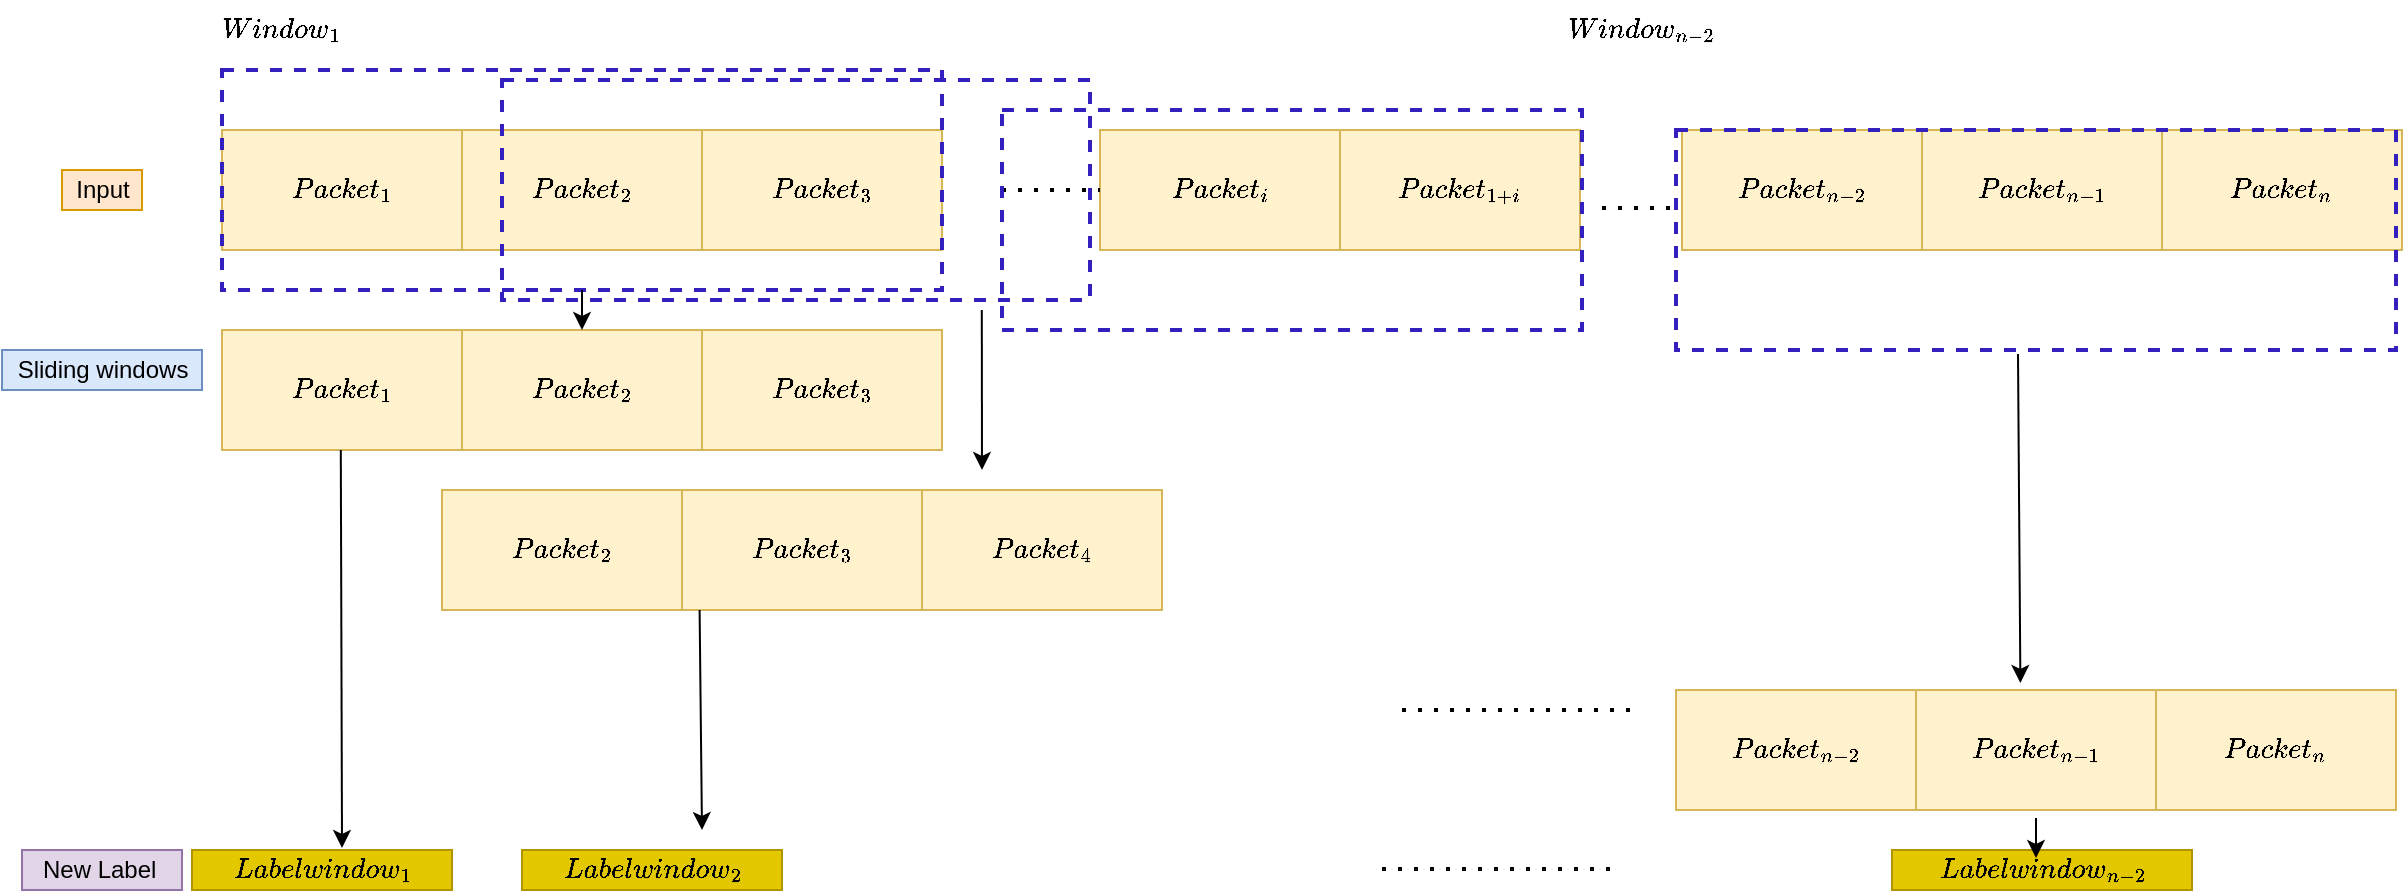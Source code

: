 <mxfile version="14.9.3" type="github">
  <diagram id="mx1Q8KVyq93Ki0CrYm9J" name="Page-1">
    <mxGraphModel dx="2249" dy="737" grid="1" gridSize="10" guides="1" tooltips="1" connect="1" arrows="1" fold="1" page="1" pageScale="1" pageWidth="827" pageHeight="1169" math="1" shadow="0">
      <root>
        <mxCell id="0" />
        <mxCell id="1" parent="0" />
        <mxCell id="JXBOfXITfNKhk8Bu4T8z-23" value="$$Packet_1$$" style="rounded=0;whiteSpace=wrap;html=1;fillColor=#fff2cc;strokeColor=#d6b656;" vertex="1" parent="1">
          <mxGeometry x="100" y="240" width="120" height="60" as="geometry" />
        </mxCell>
        <mxCell id="JXBOfXITfNKhk8Bu4T8z-24" value="$$Packet_2$$" style="rounded=0;whiteSpace=wrap;html=1;fillColor=#fff2cc;strokeColor=#d6b656;" vertex="1" parent="1">
          <mxGeometry x="220" y="240" width="120" height="60" as="geometry" />
        </mxCell>
        <mxCell id="JXBOfXITfNKhk8Bu4T8z-25" value="$$Packet_i$$" style="rounded=0;whiteSpace=wrap;html=1;fillColor=#fff2cc;strokeColor=#d6b656;" vertex="1" parent="1">
          <mxGeometry x="539" y="240" width="120" height="60" as="geometry" />
        </mxCell>
        <mxCell id="JXBOfXITfNKhk8Bu4T8z-26" value="$$Packet_{1+i}$$" style="rounded=0;whiteSpace=wrap;html=1;fillColor=#fff2cc;strokeColor=#d6b656;" vertex="1" parent="1">
          <mxGeometry x="659" y="240" width="120" height="60" as="geometry" />
        </mxCell>
        <mxCell id="JXBOfXITfNKhk8Bu4T8z-27" value="" style="endArrow=none;dashed=1;html=1;dashPattern=1 3;strokeWidth=2;entryX=0;entryY=0.5;entryDx=0;entryDy=0;" edge="1" parent="1" target="JXBOfXITfNKhk8Bu4T8z-25">
          <mxGeometry width="50" height="50" relative="1" as="geometry">
            <mxPoint x="490" y="270" as="sourcePoint" />
            <mxPoint x="370" y="280" as="targetPoint" />
          </mxGeometry>
        </mxCell>
        <mxCell id="JXBOfXITfNKhk8Bu4T8z-28" value="$$Packet_{n-2}$$" style="rounded=0;whiteSpace=wrap;html=1;fillColor=#fff2cc;strokeColor=#d6b656;" vertex="1" parent="1">
          <mxGeometry x="830" y="240" width="120" height="60" as="geometry" />
        </mxCell>
        <mxCell id="JXBOfXITfNKhk8Bu4T8z-30" value="$$Packet_{n-1}$$" style="rounded=0;whiteSpace=wrap;html=1;fillColor=#fff2cc;strokeColor=#d6b656;" vertex="1" parent="1">
          <mxGeometry x="950" y="240" width="120" height="60" as="geometry" />
        </mxCell>
        <mxCell id="JXBOfXITfNKhk8Bu4T8z-33" value="$$Packet_n$$" style="rounded=0;whiteSpace=wrap;html=1;fillColor=#fff2cc;strokeColor=#d6b656;" vertex="1" parent="1">
          <mxGeometry x="1070" y="240" width="120" height="60" as="geometry" />
        </mxCell>
        <mxCell id="JXBOfXITfNKhk8Bu4T8z-40" value="$$Packet_1$$" style="rounded=0;whiteSpace=wrap;html=1;fillColor=#fff2cc;strokeColor=#d6b656;" vertex="1" parent="1">
          <mxGeometry x="100" y="340" width="120" height="60" as="geometry" />
        </mxCell>
        <mxCell id="JXBOfXITfNKhk8Bu4T8z-42" value="$$Packet_2$$" style="rounded=0;whiteSpace=wrap;html=1;fillColor=#fff2cc;strokeColor=#d6b656;" vertex="1" parent="1">
          <mxGeometry x="220" y="340" width="120" height="60" as="geometry" />
        </mxCell>
        <mxCell id="JXBOfXITfNKhk8Bu4T8z-44" value="$$Packet_3$$" style="rounded=0;whiteSpace=wrap;html=1;fillColor=#fff2cc;strokeColor=#d6b656;" vertex="1" parent="1">
          <mxGeometry x="340" y="340" width="120" height="60" as="geometry" />
        </mxCell>
        <mxCell id="JXBOfXITfNKhk8Bu4T8z-45" value="Input" style="text;html=1;align=center;verticalAlign=middle;resizable=0;points=[];autosize=1;strokeColor=#d79b00;fillColor=#ffe6cc;" vertex="1" parent="1">
          <mxGeometry x="20" y="260" width="40" height="20" as="geometry" />
        </mxCell>
        <mxCell id="JXBOfXITfNKhk8Bu4T8z-46" value="Sliding windows" style="text;html=1;align=center;verticalAlign=middle;resizable=0;points=[];autosize=1;strokeColor=#6c8ebf;fillColor=#dae8fc;" vertex="1" parent="1">
          <mxGeometry x="-10" y="350" width="100" height="20" as="geometry" />
        </mxCell>
        <mxCell id="JXBOfXITfNKhk8Bu4T8z-47" value="New Label&amp;nbsp;" style="text;html=1;align=center;verticalAlign=middle;resizable=0;points=[];autosize=1;strokeColor=#9673a6;fillColor=#e1d5e7;" vertex="1" parent="1">
          <mxGeometry y="600" width="80" height="20" as="geometry" />
        </mxCell>
        <mxCell id="JXBOfXITfNKhk8Bu4T8z-48" value="$$Packet_2$$" style="rounded=0;whiteSpace=wrap;html=1;fillColor=#fff2cc;strokeColor=#d6b656;" vertex="1" parent="1">
          <mxGeometry x="210" y="420" width="120" height="60" as="geometry" />
        </mxCell>
        <mxCell id="JXBOfXITfNKhk8Bu4T8z-49" value="$$Packet_3$$" style="rounded=0;whiteSpace=wrap;html=1;fillColor=#fff2cc;strokeColor=#d6b656;" vertex="1" parent="1">
          <mxGeometry x="330" y="420" width="120" height="60" as="geometry" />
        </mxCell>
        <mxCell id="JXBOfXITfNKhk8Bu4T8z-50" value="$$Packet_4$$" style="rounded=0;whiteSpace=wrap;html=1;fillColor=#fff2cc;strokeColor=#d6b656;" vertex="1" parent="1">
          <mxGeometry x="450" y="420" width="120" height="60" as="geometry" />
        </mxCell>
        <mxCell id="JXBOfXITfNKhk8Bu4T8z-57" value="$$Label window_1$$" style="text;html=1;align=center;verticalAlign=middle;resizable=0;points=[];autosize=1;strokeColor=#B09500;fillColor=#e3c800;fontColor=#000000;" vertex="1" parent="1">
          <mxGeometry x="85" y="600" width="130" height="20" as="geometry" />
        </mxCell>
        <mxCell id="JXBOfXITfNKhk8Bu4T8z-60" value="$$Label window_2$$" style="text;html=1;align=center;verticalAlign=middle;resizable=0;points=[];autosize=1;strokeColor=#B09500;fillColor=#e3c800;fontColor=#000000;" vertex="1" parent="1">
          <mxGeometry x="250" y="600" width="130" height="20" as="geometry" />
        </mxCell>
        <mxCell id="JXBOfXITfNKhk8Bu4T8z-65" value="" style="endArrow=none;dashed=1;html=1;dashPattern=1 3;strokeWidth=2;exitX=1;exitY=0.5;exitDx=0;exitDy=0;entryX=0;entryY=0.5;entryDx=0;entryDy=0;" edge="1" parent="1">
          <mxGeometry width="50" height="50" relative="1" as="geometry">
            <mxPoint x="790" y="279" as="sourcePoint" />
            <mxPoint x="830" y="279" as="targetPoint" />
          </mxGeometry>
        </mxCell>
        <mxCell id="JXBOfXITfNKhk8Bu4T8z-66" value="" style="rounded=0;whiteSpace=wrap;html=1;dashed=1;strokeColor=#341FBF;fillColor=none;strokeWidth=2;" vertex="1" parent="1">
          <mxGeometry x="827" y="240" width="360" height="110" as="geometry" />
        </mxCell>
        <mxCell id="JXBOfXITfNKhk8Bu4T8z-67" value="$$Window_{n-2}$$" style="text;html=1;strokeColor=none;fillColor=none;align=center;verticalAlign=middle;whiteSpace=wrap;rounded=0;dashed=1;" vertex="1" parent="1">
          <mxGeometry x="790" y="180" width="40" height="20" as="geometry" />
        </mxCell>
        <mxCell id="JXBOfXITfNKhk8Bu4T8z-68" value="$$Packet_3$$" style="rounded=0;whiteSpace=wrap;html=1;fillColor=#fff2cc;strokeColor=#d6b656;" vertex="1" parent="1">
          <mxGeometry x="340" y="240" width="120" height="60" as="geometry" />
        </mxCell>
        <mxCell id="JXBOfXITfNKhk8Bu4T8z-69" value="" style="rounded=0;whiteSpace=wrap;html=1;dashed=1;strokeColor=#341FBF;fillColor=none;strokeWidth=2;" vertex="1" parent="1">
          <mxGeometry x="100" y="210" width="360" height="110" as="geometry" />
        </mxCell>
        <mxCell id="JXBOfXITfNKhk8Bu4T8z-70" value="$$Window_{1}$$" style="text;html=1;strokeColor=none;fillColor=none;align=center;verticalAlign=middle;whiteSpace=wrap;rounded=0;dashed=1;" vertex="1" parent="1">
          <mxGeometry x="110" y="180" width="40" height="20" as="geometry" />
        </mxCell>
        <mxCell id="JXBOfXITfNKhk8Bu4T8z-72" value="" style="endArrow=none;dashed=1;html=1;dashPattern=1 3;strokeWidth=2;" edge="1" parent="1">
          <mxGeometry width="50" height="50" relative="1" as="geometry">
            <mxPoint x="690" y="530" as="sourcePoint" />
            <mxPoint x="810" y="530" as="targetPoint" />
          </mxGeometry>
        </mxCell>
        <mxCell id="JXBOfXITfNKhk8Bu4T8z-73" value="$$Packet_{n-2}$$" style="rounded=0;whiteSpace=wrap;html=1;fillColor=#fff2cc;strokeColor=#d6b656;" vertex="1" parent="1">
          <mxGeometry x="827" y="520" width="120" height="60" as="geometry" />
        </mxCell>
        <mxCell id="JXBOfXITfNKhk8Bu4T8z-74" value="$$Packet_{n-1}$$" style="rounded=0;whiteSpace=wrap;html=1;fillColor=#fff2cc;strokeColor=#d6b656;" vertex="1" parent="1">
          <mxGeometry x="947" y="520" width="120" height="60" as="geometry" />
        </mxCell>
        <mxCell id="JXBOfXITfNKhk8Bu4T8z-75" value="$$Packet_n$$" style="rounded=0;whiteSpace=wrap;html=1;fillColor=#fff2cc;strokeColor=#d6b656;" vertex="1" parent="1">
          <mxGeometry x="1067" y="520" width="120" height="60" as="geometry" />
        </mxCell>
        <mxCell id="JXBOfXITfNKhk8Bu4T8z-76" value="" style="endArrow=classic;html=1;" edge="1" parent="1" source="JXBOfXITfNKhk8Bu4T8z-69" target="JXBOfXITfNKhk8Bu4T8z-42">
          <mxGeometry width="50" height="50" relative="1" as="geometry">
            <mxPoint x="620" y="490" as="sourcePoint" />
            <mxPoint x="670" y="440" as="targetPoint" />
          </mxGeometry>
        </mxCell>
        <mxCell id="JXBOfXITfNKhk8Bu4T8z-77" value="" style="endArrow=classic;html=1;entryX=0.435;entryY=-0.059;entryDx=0;entryDy=0;entryPerimeter=0;exitX=0.475;exitY=1.018;exitDx=0;exitDy=0;exitPerimeter=0;" edge="1" parent="1" source="JXBOfXITfNKhk8Bu4T8z-66" target="JXBOfXITfNKhk8Bu4T8z-74">
          <mxGeometry width="50" height="50" relative="1" as="geometry">
            <mxPoint x="1000" y="340" as="sourcePoint" />
            <mxPoint x="1000" y="360" as="targetPoint" />
          </mxGeometry>
        </mxCell>
        <mxCell id="JXBOfXITfNKhk8Bu4T8z-79" value="$$Label window_{n-2}$$" style="text;html=1;align=center;verticalAlign=middle;resizable=0;points=[];autosize=1;strokeColor=#B09500;fillColor=#e3c800;fontColor=#000000;" vertex="1" parent="1">
          <mxGeometry x="935" y="600" width="150" height="20" as="geometry" />
        </mxCell>
        <mxCell id="JXBOfXITfNKhk8Bu4T8z-80" value="" style="endArrow=none;dashed=1;html=1;dashPattern=1 3;strokeWidth=2;" edge="1" parent="1">
          <mxGeometry width="50" height="50" relative="1" as="geometry">
            <mxPoint x="680" y="609.5" as="sourcePoint" />
            <mxPoint x="800" y="609.5" as="targetPoint" />
          </mxGeometry>
        </mxCell>
        <mxCell id="JXBOfXITfNKhk8Bu4T8z-81" value="" style="rounded=0;whiteSpace=wrap;html=1;dashed=1;strokeColor=#341FBF;fillColor=none;strokeWidth=2;" vertex="1" parent="1">
          <mxGeometry x="240" y="215" width="294" height="110" as="geometry" />
        </mxCell>
        <mxCell id="JXBOfXITfNKhk8Bu4T8z-82" value="" style="rounded=0;whiteSpace=wrap;html=1;dashed=1;strokeColor=#341FBF;fillColor=none;strokeWidth=2;" vertex="1" parent="1">
          <mxGeometry x="490" y="230" width="290" height="110" as="geometry" />
        </mxCell>
        <mxCell id="JXBOfXITfNKhk8Bu4T8z-84" value="" style="endArrow=classic;html=1;exitX=0.816;exitY=1.045;exitDx=0;exitDy=0;exitPerimeter=0;" edge="1" parent="1" source="JXBOfXITfNKhk8Bu4T8z-81">
          <mxGeometry width="50" height="50" relative="1" as="geometry">
            <mxPoint x="480" y="295" as="sourcePoint" />
            <mxPoint x="480" y="410" as="targetPoint" />
          </mxGeometry>
        </mxCell>
        <mxCell id="JXBOfXITfNKhk8Bu4T8z-85" value="" style="endArrow=classic;html=1;exitX=0.475;exitY=1.018;exitDx=0;exitDy=0;exitPerimeter=0;" edge="1" parent="1">
          <mxGeometry width="50" height="50" relative="1" as="geometry">
            <mxPoint x="338.8" y="480" as="sourcePoint" />
            <mxPoint x="340" y="590" as="targetPoint" />
          </mxGeometry>
        </mxCell>
        <mxCell id="JXBOfXITfNKhk8Bu4T8z-86" value="" style="endArrow=classic;html=1;exitX=0.475;exitY=1.018;exitDx=0;exitDy=0;exitPerimeter=0;entryX=0.577;entryY=-0.05;entryDx=0;entryDy=0;entryPerimeter=0;" edge="1" parent="1" target="JXBOfXITfNKhk8Bu4T8z-57">
          <mxGeometry width="50" height="50" relative="1" as="geometry">
            <mxPoint x="159.4" y="400" as="sourcePoint" />
            <mxPoint x="160.6" y="510" as="targetPoint" />
          </mxGeometry>
        </mxCell>
        <mxCell id="JXBOfXITfNKhk8Bu4T8z-90" value="" style="endArrow=classic;html=1;" edge="1" parent="1">
          <mxGeometry width="50" height="50" relative="1" as="geometry">
            <mxPoint x="1007" y="584" as="sourcePoint" />
            <mxPoint x="1007" y="604" as="targetPoint" />
          </mxGeometry>
        </mxCell>
      </root>
    </mxGraphModel>
  </diagram>
</mxfile>
